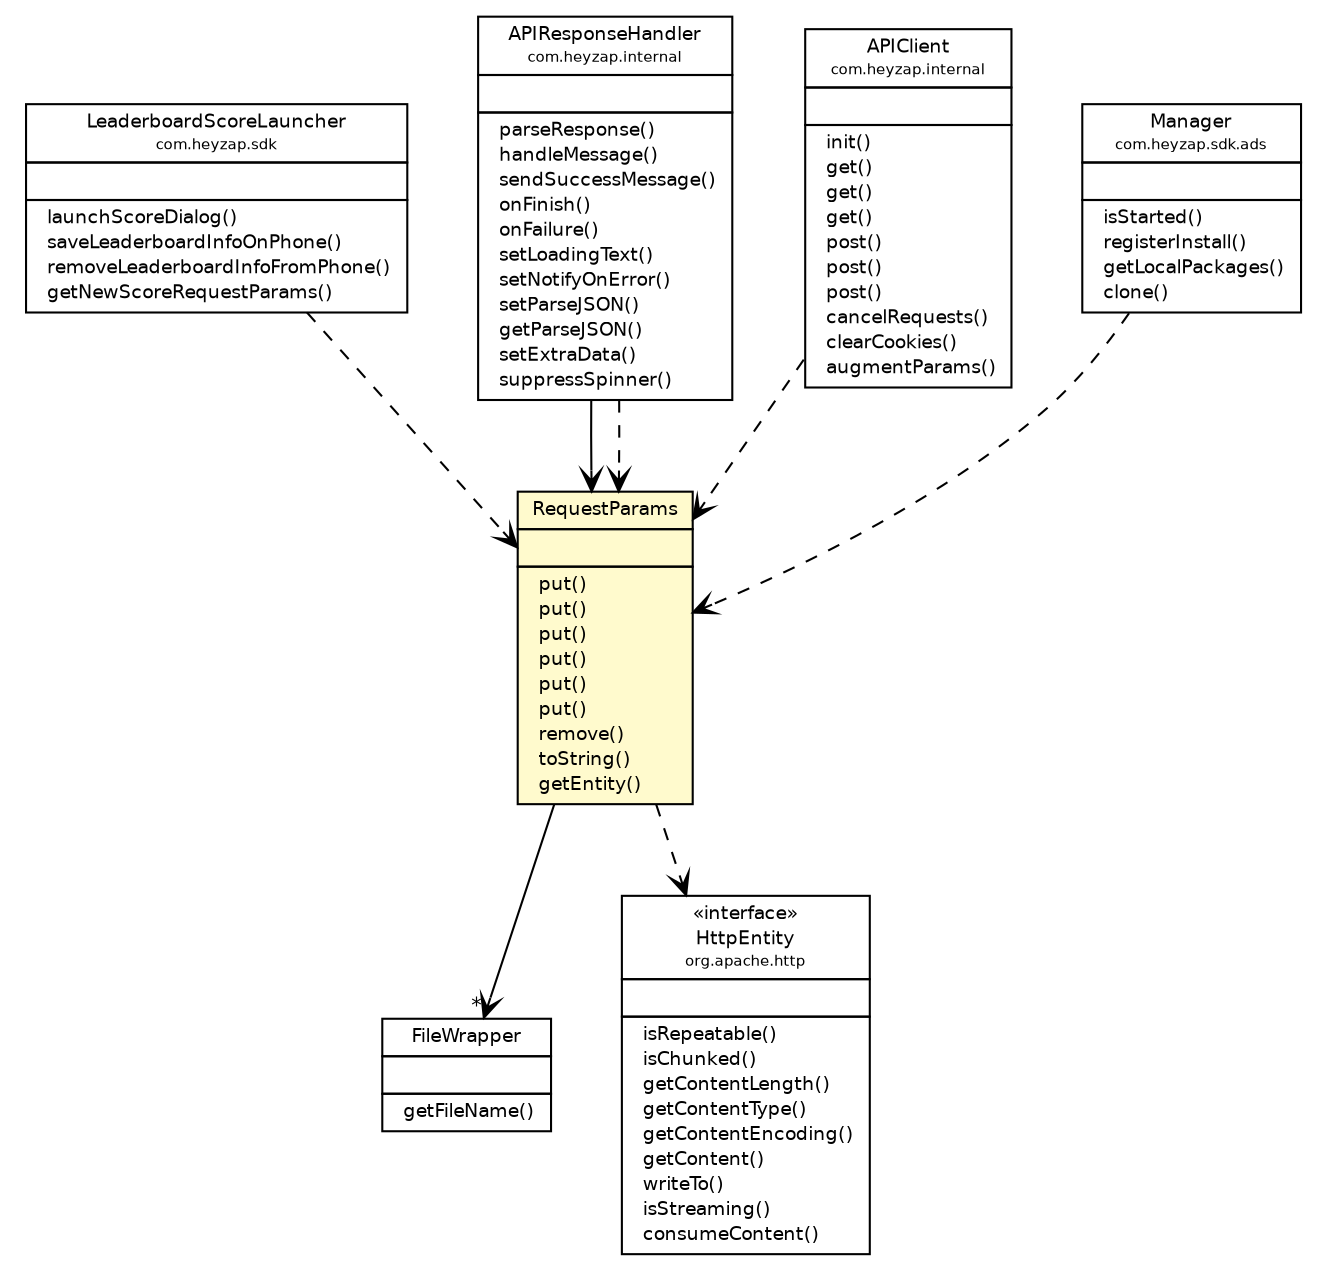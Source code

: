 #!/usr/local/bin/dot
#
# Class diagram 
# Generated by UMLGraph version 5.2 (http://www.umlgraph.org/)
#

digraph G {
	edge [fontname="Helvetica",fontsize=10,labelfontname="Helvetica",labelfontsize=10];
	node [fontname="Helvetica",fontsize=10,shape=plaintext];
	nodesep=0.25;
	ranksep=0.5;
	// com.heyzap.sdk.LeaderboardScoreLauncher
	c4530 [label=<<table title="com.heyzap.sdk.LeaderboardScoreLauncher" border="0" cellborder="1" cellspacing="0" cellpadding="2" port="p" href="../sdk/LeaderboardScoreLauncher.html">
		<tr><td><table border="0" cellspacing="0" cellpadding="1">
<tr><td align="center" balign="center"> LeaderboardScoreLauncher </td></tr>
<tr><td align="center" balign="center"><font point-size="7.0"> com.heyzap.sdk </font></td></tr>
		</table></td></tr>
		<tr><td><table border="0" cellspacing="0" cellpadding="1">
<tr><td align="left" balign="left">  </td></tr>
		</table></td></tr>
		<tr><td><table border="0" cellspacing="0" cellpadding="1">
<tr><td align="left" balign="left">  launchScoreDialog() </td></tr>
<tr><td align="left" balign="left">  saveLeaderboardInfoOnPhone() </td></tr>
<tr><td align="left" balign="left">  removeLeaderboardInfoFromPhone() </td></tr>
<tr><td align="left" balign="left">  getNewScoreRequestParams() </td></tr>
		</table></td></tr>
		</table>>, fontname="Helvetica", fontcolor="black", fontsize=9.0];
	// com.heyzap.http.RequestParams
	c4560 [label=<<table title="com.heyzap.http.RequestParams" border="0" cellborder="1" cellspacing="0" cellpadding="2" port="p" bgcolor="lemonChiffon" href="./RequestParams.html">
		<tr><td><table border="0" cellspacing="0" cellpadding="1">
<tr><td align="center" balign="center"> RequestParams </td></tr>
		</table></td></tr>
		<tr><td><table border="0" cellspacing="0" cellpadding="1">
<tr><td align="left" balign="left">  </td></tr>
		</table></td></tr>
		<tr><td><table border="0" cellspacing="0" cellpadding="1">
<tr><td align="left" balign="left">  put() </td></tr>
<tr><td align="left" balign="left">  put() </td></tr>
<tr><td align="left" balign="left">  put() </td></tr>
<tr><td align="left" balign="left">  put() </td></tr>
<tr><td align="left" balign="left">  put() </td></tr>
<tr><td align="left" balign="left">  put() </td></tr>
<tr><td align="left" balign="left">  remove() </td></tr>
<tr><td align="left" balign="left">  toString() </td></tr>
<tr><td align="left" balign="left">  getEntity() </td></tr>
		</table></td></tr>
		</table>>, fontname="Helvetica", fontcolor="black", fontsize=9.0];
	// com.heyzap.internal.APIResponseHandler
	c4584 [label=<<table title="com.heyzap.internal.APIResponseHandler" border="0" cellborder="1" cellspacing="0" cellpadding="2" port="p" href="../internal/APIResponseHandler.html">
		<tr><td><table border="0" cellspacing="0" cellpadding="1">
<tr><td align="center" balign="center"> APIResponseHandler </td></tr>
<tr><td align="center" balign="center"><font point-size="7.0"> com.heyzap.internal </font></td></tr>
		</table></td></tr>
		<tr><td><table border="0" cellspacing="0" cellpadding="1">
<tr><td align="left" balign="left">  </td></tr>
		</table></td></tr>
		<tr><td><table border="0" cellspacing="0" cellpadding="1">
<tr><td align="left" balign="left">  parseResponse() </td></tr>
<tr><td align="left" balign="left">  handleMessage() </td></tr>
<tr><td align="left" balign="left">  sendSuccessMessage() </td></tr>
<tr><td align="left" balign="left">  onFinish() </td></tr>
<tr><td align="left" balign="left">  onFailure() </td></tr>
<tr><td align="left" balign="left">  setLoadingText() </td></tr>
<tr><td align="left" balign="left">  setNotifyOnError() </td></tr>
<tr><td align="left" balign="left">  setParseJSON() </td></tr>
<tr><td align="left" balign="left">  getParseJSON() </td></tr>
<tr><td align="left" balign="left">  setExtraData() </td></tr>
<tr><td align="left" balign="left">  suppressSpinner() </td></tr>
		</table></td></tr>
		</table>>, fontname="Helvetica", fontcolor="black", fontsize=9.0];
	// com.heyzap.internal.APIClient
	c4585 [label=<<table title="com.heyzap.internal.APIClient" border="0" cellborder="1" cellspacing="0" cellpadding="2" port="p" href="../internal/APIClient.html">
		<tr><td><table border="0" cellspacing="0" cellpadding="1">
<tr><td align="center" balign="center"> APIClient </td></tr>
<tr><td align="center" balign="center"><font point-size="7.0"> com.heyzap.internal </font></td></tr>
		</table></td></tr>
		<tr><td><table border="0" cellspacing="0" cellpadding="1">
<tr><td align="left" balign="left">  </td></tr>
		</table></td></tr>
		<tr><td><table border="0" cellspacing="0" cellpadding="1">
<tr><td align="left" balign="left">  init() </td></tr>
<tr><td align="left" balign="left">  get() </td></tr>
<tr><td align="left" balign="left">  get() </td></tr>
<tr><td align="left" balign="left">  get() </td></tr>
<tr><td align="left" balign="left">  post() </td></tr>
<tr><td align="left" balign="left">  post() </td></tr>
<tr><td align="left" balign="left">  post() </td></tr>
<tr><td align="left" balign="left">  cancelRequests() </td></tr>
<tr><td align="left" balign="left">  clearCookies() </td></tr>
<tr><td align="left" balign="left">  augmentParams() </td></tr>
		</table></td></tr>
		</table>>, fontname="Helvetica", fontcolor="black", fontsize=9.0];
	// com.heyzap.sdk.ads.Manager
	c4588 [label=<<table title="com.heyzap.sdk.ads.Manager" border="0" cellborder="1" cellspacing="0" cellpadding="2" port="p" href="../sdk/ads/Manager.html">
		<tr><td><table border="0" cellspacing="0" cellpadding="1">
<tr><td align="center" balign="center"> Manager </td></tr>
<tr><td align="center" balign="center"><font point-size="7.0"> com.heyzap.sdk.ads </font></td></tr>
		</table></td></tr>
		<tr><td><table border="0" cellspacing="0" cellpadding="1">
<tr><td align="left" balign="left">  </td></tr>
		</table></td></tr>
		<tr><td><table border="0" cellspacing="0" cellpadding="1">
<tr><td align="left" balign="left">  isStarted() </td></tr>
<tr><td align="left" balign="left">  registerInstall() </td></tr>
<tr><td align="left" balign="left">  getLocalPackages() </td></tr>
<tr><td align="left" balign="left">  clone() </td></tr>
		</table></td></tr>
		</table>>, fontname="Helvetica", fontcolor="black", fontsize=9.0];
	// com.heyzap.http.RequestParams NAVASSOC com.heyzap.http.RequestParams.FileWrapper
	c4560:p -> c4612:p [taillabel="", label="", headlabel="*", fontname="Helvetica", fontcolor="black", fontsize=10.0, color="black", arrowhead=open];
	// com.heyzap.internal.APIResponseHandler NAVASSOC com.heyzap.http.RequestParams
	c4584:p -> c4560:p [taillabel="", label="", headlabel="", fontname="Helvetica", fontcolor="black", fontsize=10.0, color="black", arrowhead=open];
	// com.heyzap.sdk.LeaderboardScoreLauncher DEPEND com.heyzap.http.RequestParams
	c4530:p -> c4560:p [taillabel="", label="", headlabel="", fontname="Helvetica", fontcolor="black", fontsize=10.0, color="black", arrowhead=open, style=dashed];
	// com.heyzap.http.RequestParams DEPEND org.apache.http.HttpEntity
	c4560:p -> c4613:p [taillabel="", label="", headlabel="", fontname="Helvetica", fontcolor="black", fontsize=10.0, color="black", arrowhead=open, style=dashed];
	// com.heyzap.internal.APIResponseHandler DEPEND com.heyzap.http.RequestParams
	c4584:p -> c4560:p [taillabel="", label="", headlabel="", fontname="Helvetica", fontcolor="black", fontsize=10.0, color="black", arrowhead=open, style=dashed];
	// com.heyzap.internal.APIClient DEPEND com.heyzap.http.RequestParams
	c4585:p -> c4560:p [taillabel="", label="", headlabel="", fontname="Helvetica", fontcolor="black", fontsize=10.0, color="black", arrowhead=open, style=dashed];
	// com.heyzap.sdk.ads.Manager DEPEND com.heyzap.http.RequestParams
	c4588:p -> c4560:p [taillabel="", label="", headlabel="", fontname="Helvetica", fontcolor="black", fontsize=10.0, color="black", arrowhead=open, style=dashed];
	// org.apache.http.HttpEntity
	c4613 [label=<<table title="org.apache.http.HttpEntity" border="0" cellborder="1" cellspacing="0" cellpadding="2" port="p" href="http://java.sun.com/j2se/1.4.2/docs/api/org/apache/http/HttpEntity.html">
		<tr><td><table border="0" cellspacing="0" cellpadding="1">
<tr><td align="center" balign="center"> &#171;interface&#187; </td></tr>
<tr><td align="center" balign="center"> HttpEntity </td></tr>
<tr><td align="center" balign="center"><font point-size="7.0"> org.apache.http </font></td></tr>
		</table></td></tr>
		<tr><td><table border="0" cellspacing="0" cellpadding="1">
<tr><td align="left" balign="left">  </td></tr>
		</table></td></tr>
		<tr><td><table border="0" cellspacing="0" cellpadding="1">
<tr><td align="left" balign="left">  isRepeatable() </td></tr>
<tr><td align="left" balign="left">  isChunked() </td></tr>
<tr><td align="left" balign="left">  getContentLength() </td></tr>
<tr><td align="left" balign="left">  getContentType() </td></tr>
<tr><td align="left" balign="left">  getContentEncoding() </td></tr>
<tr><td align="left" balign="left">  getContent() </td></tr>
<tr><td align="left" balign="left">  writeTo() </td></tr>
<tr><td align="left" balign="left">  isStreaming() </td></tr>
<tr><td align="left" balign="left">  consumeContent() </td></tr>
		</table></td></tr>
		</table>>, fontname="Helvetica", fontcolor="black", fontsize=9.0];
	// com.heyzap.http.RequestParams.FileWrapper
	c4612 [label=<<table title="com.heyzap.http.RequestParams.FileWrapper" border="0" cellborder="1" cellspacing="0" cellpadding="2" port="p" href="http://java.sun.com/j2se/1.4.2/docs/api/com/heyzap/http/RequestParams/FileWrapper.html">
		<tr><td><table border="0" cellspacing="0" cellpadding="1">
<tr><td align="center" balign="center"> FileWrapper </td></tr>
		</table></td></tr>
		<tr><td><table border="0" cellspacing="0" cellpadding="1">
<tr><td align="left" balign="left">  </td></tr>
		</table></td></tr>
		<tr><td><table border="0" cellspacing="0" cellpadding="1">
<tr><td align="left" balign="left">  getFileName() </td></tr>
		</table></td></tr>
		</table>>, fontname="Helvetica", fontcolor="black", fontsize=9.0];
}

